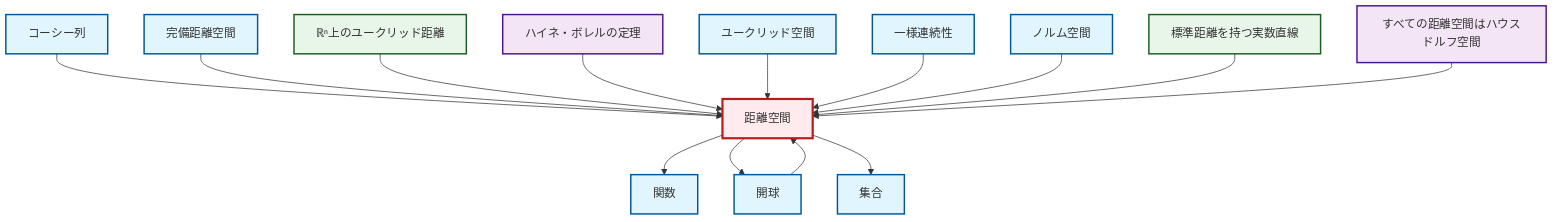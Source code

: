 graph TD
    classDef definition fill:#e1f5fe,stroke:#01579b,stroke-width:2px
    classDef theorem fill:#f3e5f5,stroke:#4a148c,stroke-width:2px
    classDef axiom fill:#fff3e0,stroke:#e65100,stroke-width:2px
    classDef example fill:#e8f5e9,stroke:#1b5e20,stroke-width:2px
    classDef current fill:#ffebee,stroke:#b71c1c,stroke-width:3px
    ex-real-line-metric["標準距離を持つ実数直線"]:::example
    def-uniform-continuity["一様連続性"]:::definition
    def-function["関数"]:::definition
    def-set["集合"]:::definition
    def-metric-space["距離空間"]:::definition
    ex-euclidean-metric["ℝⁿ上のユークリッド距離"]:::example
    def-open-ball["開球"]:::definition
    def-cauchy-sequence["コーシー列"]:::definition
    def-normed-vector-space["ノルム空間"]:::definition
    def-euclidean-space["ユークリッド空間"]:::definition
    thm-heine-borel["ハイネ・ボレルの定理"]:::theorem
    def-complete-metric-space["完備距離空間"]:::definition
    thm-metric-hausdorff["すべての距離空間はハウスドルフ空間"]:::theorem
    def-cauchy-sequence --> def-metric-space
    def-open-ball --> def-metric-space
    def-complete-metric-space --> def-metric-space
    ex-euclidean-metric --> def-metric-space
    def-metric-space --> def-function
    def-metric-space --> def-open-ball
    def-metric-space --> def-set
    thm-heine-borel --> def-metric-space
    def-euclidean-space --> def-metric-space
    def-uniform-continuity --> def-metric-space
    def-normed-vector-space --> def-metric-space
    ex-real-line-metric --> def-metric-space
    thm-metric-hausdorff --> def-metric-space
    class def-metric-space current